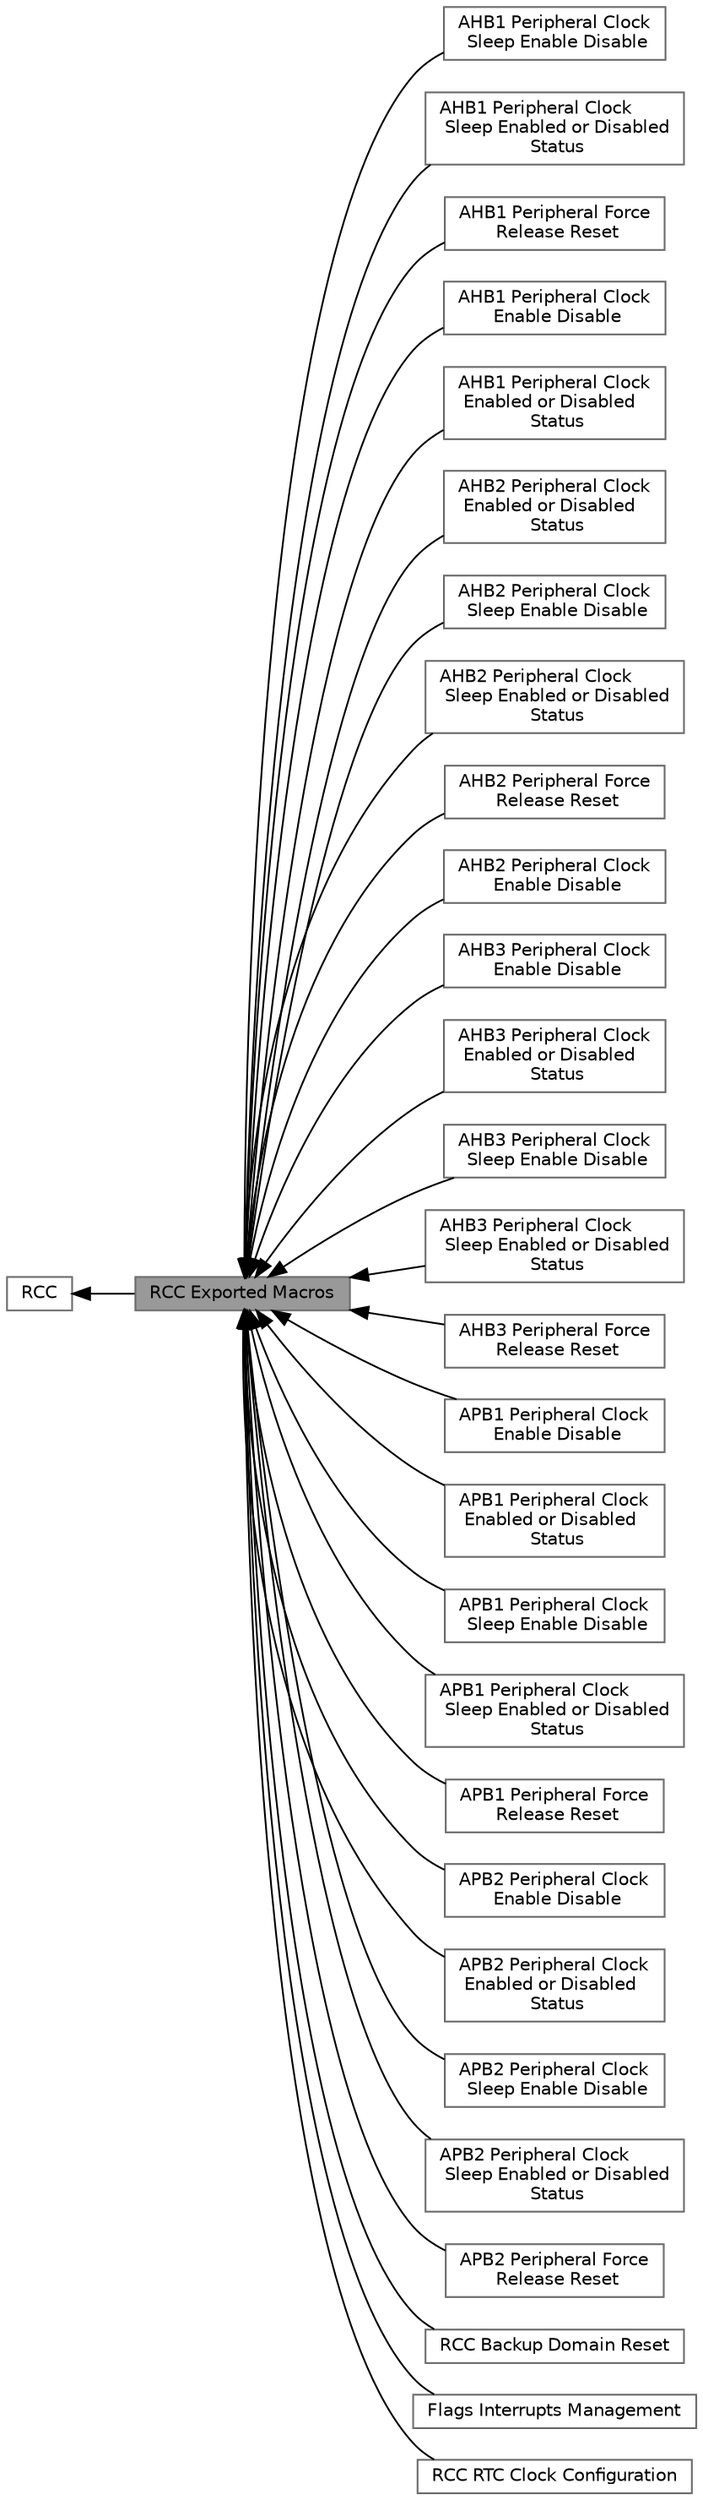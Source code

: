 digraph "RCC Exported Macros"
{
 // LATEX_PDF_SIZE
  bgcolor="transparent";
  edge [fontname=Helvetica,fontsize=10,labelfontname=Helvetica,labelfontsize=10];
  node [fontname=Helvetica,fontsize=10,shape=box,height=0.2,width=0.4];
  rankdir=LR;
  Node2 [id="Node000002",label="RCC",height=0.2,width=0.4,color="grey40", fillcolor="white", style="filled",URL="$group___r_c_c.html",tooltip="RCC HAL module driver"];
  Node18 [id="Node000018",label="AHB1 Peripheral Clock\l Sleep Enable Disable",height=0.2,width=0.4,color="grey40", fillcolor="white", style="filled",URL="$group___r_c_c___a_h_b1___clock___sleep___enable___disable.html",tooltip="Enable or disable the AHB1 peripheral clock during Low Power (Sleep) mode."];
  Node23 [id="Node000023",label="AHB1 Peripheral Clock\l Sleep Enabled or Disabled\l Status",height=0.2,width=0.4,color="grey40", fillcolor="white", style="filled",URL="$group___r_c_c___a_h_b1___clock___sleep___enable___disable___status.html",tooltip="Check whether the AHB1 peripheral clock during Low Power (Sleep) mode is enabled or not."];
  Node13 [id="Node000013",label="AHB1 Peripheral Force\l Release Reset",height=0.2,width=0.4,color="grey40", fillcolor="white", style="filled",URL="$group___r_c_c___a_h_b1___force___release___reset.html",tooltip="Force or release AHB1 peripheral reset."];
  Node3 [id="Node000003",label="AHB1 Peripheral Clock\l Enable Disable",height=0.2,width=0.4,color="grey40", fillcolor="white", style="filled",URL="$group___r_c_c___a_h_b1___peripheral___clock___enable___disable.html",tooltip="Enable or disable the AHB1 peripheral clock."];
  Node8 [id="Node000008",label="AHB1 Peripheral Clock\l Enabled or Disabled\l Status",height=0.2,width=0.4,color="grey40", fillcolor="white", style="filled",URL="$group___r_c_c___a_h_b1___peripheral___clock___enable___disable___status.html",tooltip="Check whether the AHB1 peripheral clock is enabled or not."];
  Node9 [id="Node000009",label="AHB2 Peripheral Clock\l Enabled or Disabled\l Status",height=0.2,width=0.4,color="grey40", fillcolor="white", style="filled",URL="$group___r_c_c___a_h_b2___clock___enable___disable___status.html",tooltip="Check whether the AHB2 peripheral clock is enabled or not."];
  Node19 [id="Node000019",label="AHB2 Peripheral Clock\l Sleep Enable Disable",height=0.2,width=0.4,color="grey40", fillcolor="white", style="filled",URL="$group___r_c_c___a_h_b2___clock___sleep___enable___disable.html",tooltip="Enable or disable the AHB2 peripheral clock during Low Power (Sleep) mode."];
  Node24 [id="Node000024",label="AHB2 Peripheral Clock\l Sleep Enabled or Disabled\l Status",height=0.2,width=0.4,color="grey40", fillcolor="white", style="filled",URL="$group___r_c_c___a_h_b2___clock___sleep___enable___disable___status.html",tooltip="Check whether the AHB2 peripheral clock during Low Power (Sleep) mode is enabled or not."];
  Node14 [id="Node000014",label="AHB2 Peripheral Force\l Release Reset",height=0.2,width=0.4,color="grey40", fillcolor="white", style="filled",URL="$group___r_c_c___a_h_b2___force___release___reset.html",tooltip="Force or release AHB2 peripheral reset."];
  Node4 [id="Node000004",label="AHB2 Peripheral Clock\l Enable Disable",height=0.2,width=0.4,color="grey40", fillcolor="white", style="filled",URL="$group___r_c_c___a_h_b2___peripheral___clock___enable___disable.html",tooltip="Enable or disable the AHB2 peripheral clock."];
  Node5 [id="Node000005",label="AHB3 Peripheral Clock\l Enable Disable",height=0.2,width=0.4,color="grey40", fillcolor="white", style="filled",URL="$group___r_c_c___a_h_b3___clock___enable___disable.html",tooltip="Enable or disable the AHB3 peripheral clock."];
  Node10 [id="Node000010",label="AHB3 Peripheral Clock\l Enabled or Disabled\l Status",height=0.2,width=0.4,color="grey40", fillcolor="white", style="filled",URL="$group___r_c_c___a_h_b3___clock___enable___disable___status.html",tooltip="Check whether the AHB3 peripheral clock is enabled or not."];
  Node20 [id="Node000020",label="AHB3 Peripheral Clock\l Sleep Enable Disable",height=0.2,width=0.4,color="grey40", fillcolor="white", style="filled",URL="$group___r_c_c___a_h_b3___clock___sleep___enable___disable.html",tooltip="Enable or disable the AHB3 peripheral clock during Low Power (Sleep) mode."];
  Node25 [id="Node000025",label="AHB3 Peripheral Clock\l Sleep Enabled or Disabled\l Status",height=0.2,width=0.4,color="grey40", fillcolor="white", style="filled",URL="$group___r_c_c___a_h_b3___clock___sleep___enable___disable___status.html",tooltip="Check whether the AHB3 peripheral clock during Low Power (Sleep) mode is enabled or not."];
  Node15 [id="Node000015",label="AHB3 Peripheral Force\l Release Reset",height=0.2,width=0.4,color="grey40", fillcolor="white", style="filled",URL="$group___r_c_c___a_h_b3___force___release___reset.html",tooltip="Force or release AHB3 peripheral reset."];
  Node6 [id="Node000006",label="APB1 Peripheral Clock\l Enable Disable",height=0.2,width=0.4,color="grey40", fillcolor="white", style="filled",URL="$group___r_c_c___a_p_b1___clock___enable___disable.html",tooltip="Enable or disable the APB1 peripheral clock."];
  Node11 [id="Node000011",label="APB1 Peripheral Clock\l Enabled or Disabled\l Status",height=0.2,width=0.4,color="grey40", fillcolor="white", style="filled",URL="$group___r_c_c___a_p_b1___clock___enable___disable___status.html",tooltip="Check whether the APB1 peripheral clock is enabled or not."];
  Node21 [id="Node000021",label="APB1 Peripheral Clock\l Sleep Enable Disable",height=0.2,width=0.4,color="grey40", fillcolor="white", style="filled",URL="$group___r_c_c___a_p_b1___clock___sleep___enable___disable.html",tooltip="Enable or disable the APB1 peripheral clock during Low Power (Sleep) mode."];
  Node26 [id="Node000026",label="APB1 Peripheral Clock\l Sleep Enabled or Disabled\l Status",height=0.2,width=0.4,color="grey40", fillcolor="white", style="filled",URL="$group___r_c_c___a_p_b1___clock___sleep___enable___disable___status.html",tooltip="Check whether the APB1 peripheral clock during Low Power (Sleep) mode is enabled or not."];
  Node16 [id="Node000016",label="APB1 Peripheral Force\l Release Reset",height=0.2,width=0.4,color="grey40", fillcolor="white", style="filled",URL="$group___r_c_c___a_p_b1___force___release___reset.html",tooltip="Force or release APB1 peripheral reset."];
  Node7 [id="Node000007",label="APB2 Peripheral Clock\l Enable Disable",height=0.2,width=0.4,color="grey40", fillcolor="white", style="filled",URL="$group___r_c_c___a_p_b2___clock___enable___disable.html",tooltip="Enable or disable the APB2 peripheral clock."];
  Node12 [id="Node000012",label="APB2 Peripheral Clock\l Enabled or Disabled\l Status",height=0.2,width=0.4,color="grey40", fillcolor="white", style="filled",URL="$group___r_c_c___a_p_b2___clock___enable___disable___status.html",tooltip="Check whether the APB2 peripheral clock is enabled or not."];
  Node22 [id="Node000022",label="APB2 Peripheral Clock\l Sleep Enable Disable",height=0.2,width=0.4,color="grey40", fillcolor="white", style="filled",URL="$group___r_c_c___a_p_b2___clock___sleep___enable___disable.html",tooltip="Enable or disable the APB2 peripheral clock during Low Power (Sleep) mode."];
  Node27 [id="Node000027",label="APB2 Peripheral Clock\l Sleep Enabled or Disabled\l Status",height=0.2,width=0.4,color="grey40", fillcolor="white", style="filled",URL="$group___r_c_c___a_p_b2___clock___sleep___enable___disable___status.html",tooltip="Check whether the APB2 peripheral clock during Low Power (Sleep) mode is enabled or not."];
  Node17 [id="Node000017",label="APB2 Peripheral Force\l Release Reset",height=0.2,width=0.4,color="grey40", fillcolor="white", style="filled",URL="$group___r_c_c___a_p_b2___force___release___reset.html",tooltip="Force or release APB2 peripheral reset."];
  Node28 [id="Node000028",label="RCC Backup Domain Reset",height=0.2,width=0.4,color="grey40", fillcolor="white", style="filled",URL="$group___r_c_c___backup___domain___reset.html",tooltip=" "];
  Node1 [id="Node000001",label="RCC Exported Macros",height=0.2,width=0.4,color="gray40", fillcolor="grey60", style="filled", fontcolor="black",tooltip=" "];
  Node30 [id="Node000030",label="Flags Interrupts Management",height=0.2,width=0.4,color="grey40", fillcolor="white", style="filled",URL="$group___r_c_c___flags___interrupts___management.html",tooltip="macros to manage the specified RCC Flags and interrupts."];
  Node29 [id="Node000029",label="RCC RTC Clock Configuration",height=0.2,width=0.4,color="grey40", fillcolor="white", style="filled",URL="$group___r_c_c___r_t_c___clock___configuration.html",tooltip=" "];
  Node2->Node1 [shape=plaintext, dir="back", style="solid"];
  Node1->Node3 [shape=plaintext, dir="back", style="solid"];
  Node1->Node4 [shape=plaintext, dir="back", style="solid"];
  Node1->Node5 [shape=plaintext, dir="back", style="solid"];
  Node1->Node6 [shape=plaintext, dir="back", style="solid"];
  Node1->Node7 [shape=plaintext, dir="back", style="solid"];
  Node1->Node8 [shape=plaintext, dir="back", style="solid"];
  Node1->Node9 [shape=plaintext, dir="back", style="solid"];
  Node1->Node10 [shape=plaintext, dir="back", style="solid"];
  Node1->Node11 [shape=plaintext, dir="back", style="solid"];
  Node1->Node12 [shape=plaintext, dir="back", style="solid"];
  Node1->Node13 [shape=plaintext, dir="back", style="solid"];
  Node1->Node14 [shape=plaintext, dir="back", style="solid"];
  Node1->Node15 [shape=plaintext, dir="back", style="solid"];
  Node1->Node16 [shape=plaintext, dir="back", style="solid"];
  Node1->Node17 [shape=plaintext, dir="back", style="solid"];
  Node1->Node18 [shape=plaintext, dir="back", style="solid"];
  Node1->Node19 [shape=plaintext, dir="back", style="solid"];
  Node1->Node20 [shape=plaintext, dir="back", style="solid"];
  Node1->Node21 [shape=plaintext, dir="back", style="solid"];
  Node1->Node22 [shape=plaintext, dir="back", style="solid"];
  Node1->Node23 [shape=plaintext, dir="back", style="solid"];
  Node1->Node24 [shape=plaintext, dir="back", style="solid"];
  Node1->Node25 [shape=plaintext, dir="back", style="solid"];
  Node1->Node26 [shape=plaintext, dir="back", style="solid"];
  Node1->Node27 [shape=plaintext, dir="back", style="solid"];
  Node1->Node28 [shape=plaintext, dir="back", style="solid"];
  Node1->Node29 [shape=plaintext, dir="back", style="solid"];
  Node1->Node30 [shape=plaintext, dir="back", style="solid"];
}
